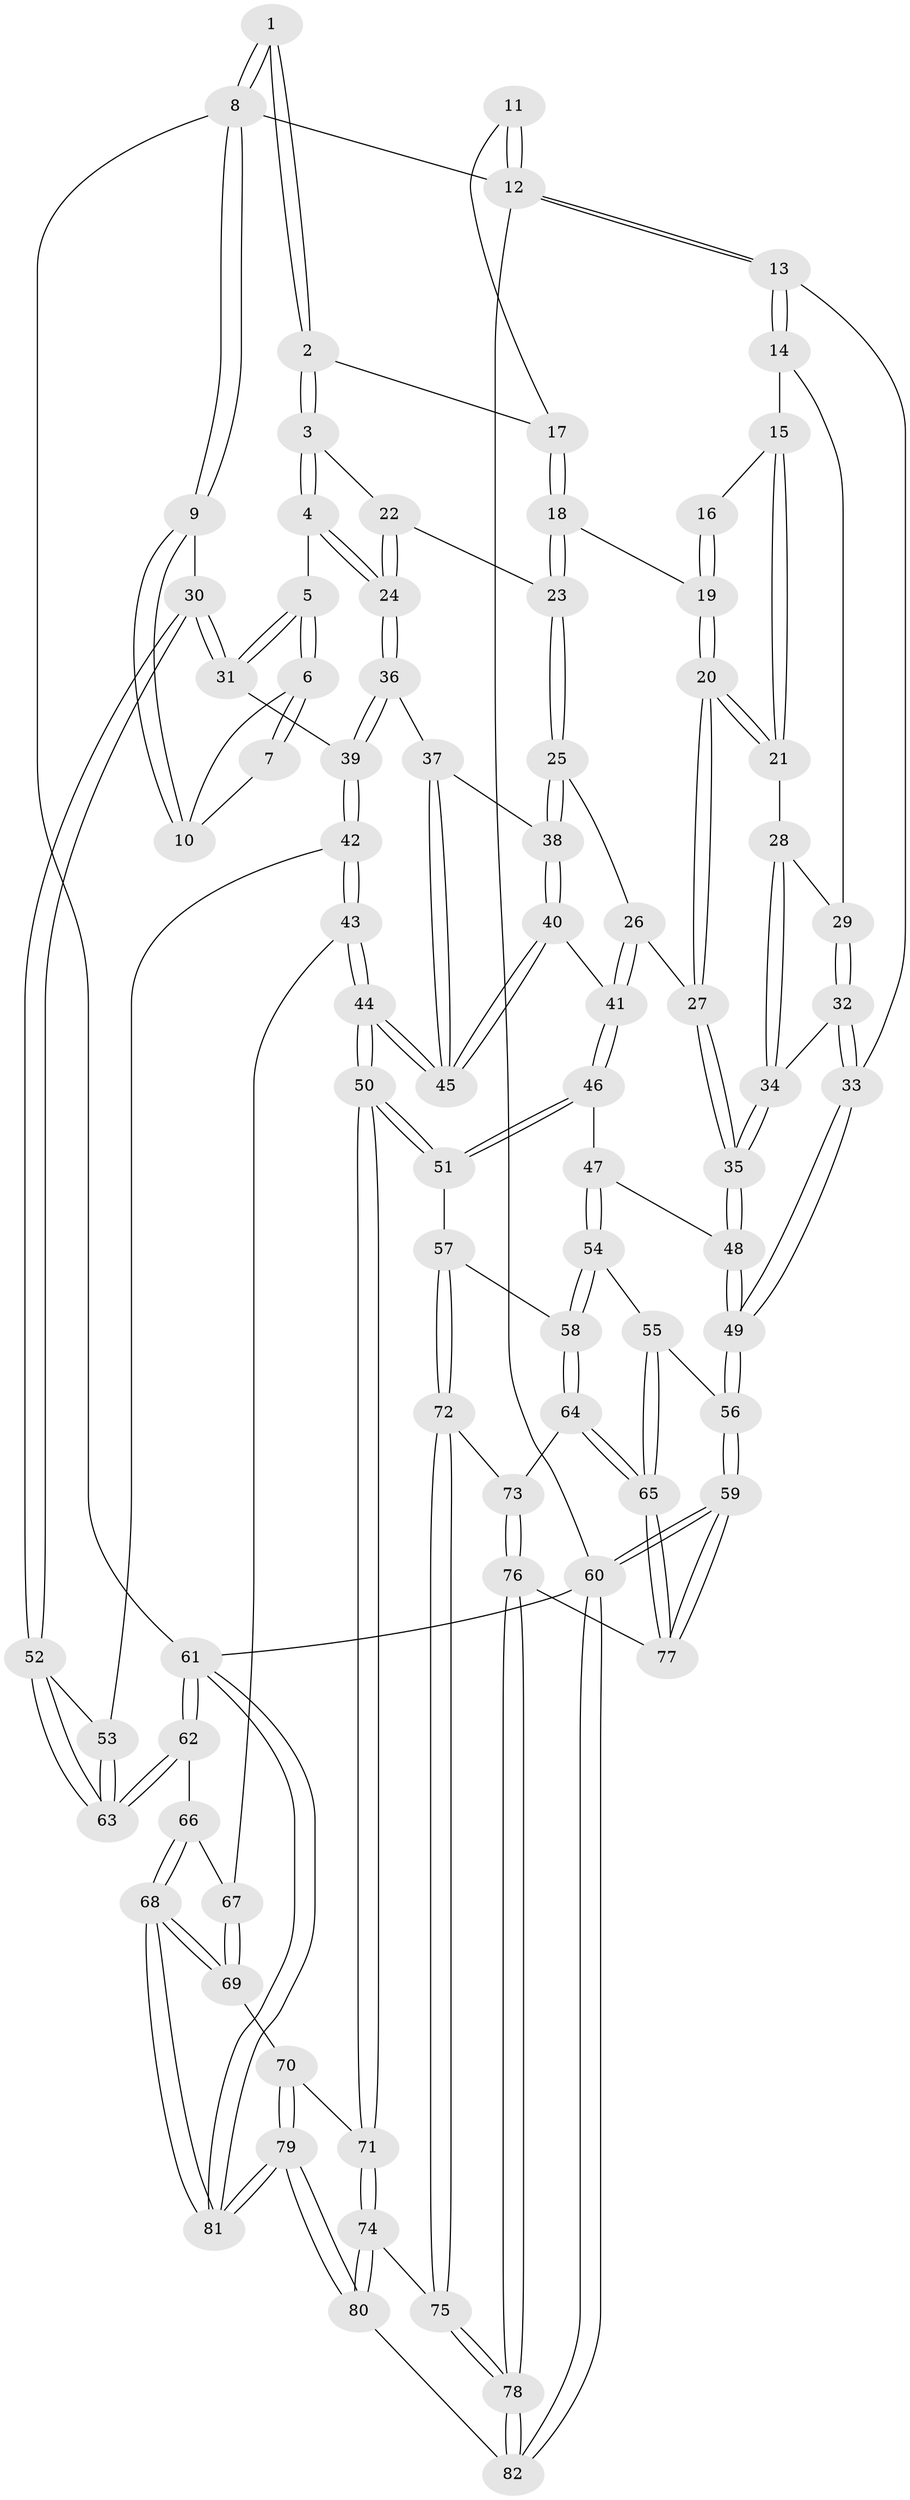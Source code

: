 // Generated by graph-tools (version 1.1) at 2025/27/03/15/25 16:27:57]
// undirected, 82 vertices, 202 edges
graph export_dot {
graph [start="1"]
  node [color=gray90,style=filled];
  1 [pos="+0.9389105062797165+0"];
  2 [pos="+0.6047197282216069+0"];
  3 [pos="+0.6069099075709948+0"];
  4 [pos="+0.7746405667292232+0.18321346291832527"];
  5 [pos="+0.8329348186633697+0.17596350120315515"];
  6 [pos="+0.8775880232320924+0.13467214275409461"];
  7 [pos="+0.9148553035985116+0"];
  8 [pos="+1+0"];
  9 [pos="+1+0.09529078020259453"];
  10 [pos="+1+0.10684309545738654"];
  11 [pos="+0.4202891552953699+0"];
  12 [pos="+0+0"];
  13 [pos="+0+0"];
  14 [pos="+0+0.023005974282424492"];
  15 [pos="+0.28238942658394806+0.033260779027796616"];
  16 [pos="+0.32519634944074594+0"];
  17 [pos="+0.4391556874186375+0"];
  18 [pos="+0.41372925977818753+0.15848064367440284"];
  19 [pos="+0.3755853449871811+0.1654563539080368"];
  20 [pos="+0.2951271546372952+0.19210068437219263"];
  21 [pos="+0.2581842590864746+0.15788922482999368"];
  22 [pos="+0.5357695857951176+0.12902156146935026"];
  23 [pos="+0.46829874159488843+0.1838745474043146"];
  24 [pos="+0.7256804284465596+0.24494289482646195"];
  25 [pos="+0.4903375480459159+0.26224625044784916"];
  26 [pos="+0.3806274222428277+0.3284702866926151"];
  27 [pos="+0.2960277789649782+0.3347418392545412"];
  28 [pos="+0.16567098938618724+0.15236273894931948"];
  29 [pos="+0.11683888628502842+0.1397675745387759"];
  30 [pos="+1+0.39117730449202354"];
  31 [pos="+1+0.3746336748446052"];
  32 [pos="+0.09579752341207845+0.33835249994040845"];
  33 [pos="+0+0.4054954891069596"];
  34 [pos="+0.1852568578860039+0.35974476594598387"];
  35 [pos="+0.2553824745245406+0.3900723040371798"];
  36 [pos="+0.7186460795011553+0.26224135930477616"];
  37 [pos="+0.6491692696985971+0.2969740233390617"];
  38 [pos="+0.578689954680768+0.3221508271154431"];
  39 [pos="+0.8148267247082768+0.4605063053864217"];
  40 [pos="+0.5364422660522485+0.42592891843295366"];
  41 [pos="+0.4962673856050221+0.43749591549824934"];
  42 [pos="+0.7573820365780607+0.6018743095344369"];
  43 [pos="+0.7387054919412093+0.6269535371041909"];
  44 [pos="+0.6971809527605849+0.6388101079355362"];
  45 [pos="+0.6709321533282747+0.5981633274701994"];
  46 [pos="+0.43908207403260774+0.4850817115072141"];
  47 [pos="+0.29179211013508527+0.49725802170675854"];
  48 [pos="+0.26113834835915023+0.4377966209071345"];
  49 [pos="+0+0.5979780601995085"];
  50 [pos="+0.6334823436596756+0.6974204321067003"];
  51 [pos="+0.5368243784311484+0.7111838698176924"];
  52 [pos="+1+0.45680348408975896"];
  53 [pos="+0.8913733906048784+0.5876207109773705"];
  54 [pos="+0.28187121997606834+0.5932192859111453"];
  55 [pos="+0.15435578729025454+0.6606349622093999"];
  56 [pos="+0+0.6629281652234243"];
  57 [pos="+0.5246202947982224+0.7164684897076486"];
  58 [pos="+0.4020530289372639+0.7174781616447663"];
  59 [pos="+0+1"];
  60 [pos="+0+1"];
  61 [pos="+1+1"];
  62 [pos="+1+0.7121486057954782"];
  63 [pos="+1+0.7117973696968926"];
  64 [pos="+0.31689389701766457+0.8269139736934389"];
  65 [pos="+0.25063351017167806+0.8563082510424864"];
  66 [pos="+0.8910637975870805+0.7252097105895381"];
  67 [pos="+0.7834012040288599+0.6624304253493796"];
  68 [pos="+0.9096233533312709+0.9617212903693856"];
  69 [pos="+0.8330515192559174+0.9256558525526718"];
  70 [pos="+0.7413431847288415+0.9073121887780827"];
  71 [pos="+0.678380840207158+0.8691380493828728"];
  72 [pos="+0.48760560307407563+0.9118093065010786"];
  73 [pos="+0.38250465363705194+0.9011518426154866"];
  74 [pos="+0.6069278180483035+0.9742520029785762"];
  75 [pos="+0.4887294948679116+0.9150793204426284"];
  76 [pos="+0.37141104935674984+1"];
  77 [pos="+0.24861400087656815+0.8587722909641398"];
  78 [pos="+0.3876038877729361+1"];
  79 [pos="+0.6881306715803351+1"];
  80 [pos="+0.610047091908302+1"];
  81 [pos="+1+1"];
  82 [pos="+0.38502148046755175+1"];
  1 -- 2;
  1 -- 2;
  1 -- 8;
  1 -- 8;
  2 -- 3;
  2 -- 3;
  2 -- 17;
  3 -- 4;
  3 -- 4;
  3 -- 22;
  4 -- 5;
  4 -- 24;
  4 -- 24;
  5 -- 6;
  5 -- 6;
  5 -- 31;
  5 -- 31;
  6 -- 7;
  6 -- 7;
  6 -- 10;
  7 -- 10;
  8 -- 9;
  8 -- 9;
  8 -- 12;
  8 -- 61;
  9 -- 10;
  9 -- 10;
  9 -- 30;
  11 -- 12;
  11 -- 12;
  11 -- 17;
  12 -- 13;
  12 -- 13;
  12 -- 60;
  13 -- 14;
  13 -- 14;
  13 -- 33;
  14 -- 15;
  14 -- 29;
  15 -- 16;
  15 -- 21;
  15 -- 21;
  16 -- 19;
  16 -- 19;
  17 -- 18;
  17 -- 18;
  18 -- 19;
  18 -- 23;
  18 -- 23;
  19 -- 20;
  19 -- 20;
  20 -- 21;
  20 -- 21;
  20 -- 27;
  20 -- 27;
  21 -- 28;
  22 -- 23;
  22 -- 24;
  22 -- 24;
  23 -- 25;
  23 -- 25;
  24 -- 36;
  24 -- 36;
  25 -- 26;
  25 -- 38;
  25 -- 38;
  26 -- 27;
  26 -- 41;
  26 -- 41;
  27 -- 35;
  27 -- 35;
  28 -- 29;
  28 -- 34;
  28 -- 34;
  29 -- 32;
  29 -- 32;
  30 -- 31;
  30 -- 31;
  30 -- 52;
  30 -- 52;
  31 -- 39;
  32 -- 33;
  32 -- 33;
  32 -- 34;
  33 -- 49;
  33 -- 49;
  34 -- 35;
  34 -- 35;
  35 -- 48;
  35 -- 48;
  36 -- 37;
  36 -- 39;
  36 -- 39;
  37 -- 38;
  37 -- 45;
  37 -- 45;
  38 -- 40;
  38 -- 40;
  39 -- 42;
  39 -- 42;
  40 -- 41;
  40 -- 45;
  40 -- 45;
  41 -- 46;
  41 -- 46;
  42 -- 43;
  42 -- 43;
  42 -- 53;
  43 -- 44;
  43 -- 44;
  43 -- 67;
  44 -- 45;
  44 -- 45;
  44 -- 50;
  44 -- 50;
  46 -- 47;
  46 -- 51;
  46 -- 51;
  47 -- 48;
  47 -- 54;
  47 -- 54;
  48 -- 49;
  48 -- 49;
  49 -- 56;
  49 -- 56;
  50 -- 51;
  50 -- 51;
  50 -- 71;
  50 -- 71;
  51 -- 57;
  52 -- 53;
  52 -- 63;
  52 -- 63;
  53 -- 63;
  53 -- 63;
  54 -- 55;
  54 -- 58;
  54 -- 58;
  55 -- 56;
  55 -- 65;
  55 -- 65;
  56 -- 59;
  56 -- 59;
  57 -- 58;
  57 -- 72;
  57 -- 72;
  58 -- 64;
  58 -- 64;
  59 -- 60;
  59 -- 60;
  59 -- 77;
  59 -- 77;
  60 -- 82;
  60 -- 82;
  60 -- 61;
  61 -- 62;
  61 -- 62;
  61 -- 81;
  61 -- 81;
  62 -- 63;
  62 -- 63;
  62 -- 66;
  64 -- 65;
  64 -- 65;
  64 -- 73;
  65 -- 77;
  65 -- 77;
  66 -- 67;
  66 -- 68;
  66 -- 68;
  67 -- 69;
  67 -- 69;
  68 -- 69;
  68 -- 69;
  68 -- 81;
  68 -- 81;
  69 -- 70;
  70 -- 71;
  70 -- 79;
  70 -- 79;
  71 -- 74;
  71 -- 74;
  72 -- 73;
  72 -- 75;
  72 -- 75;
  73 -- 76;
  73 -- 76;
  74 -- 75;
  74 -- 80;
  74 -- 80;
  75 -- 78;
  75 -- 78;
  76 -- 77;
  76 -- 78;
  76 -- 78;
  78 -- 82;
  78 -- 82;
  79 -- 80;
  79 -- 80;
  79 -- 81;
  79 -- 81;
  80 -- 82;
}
